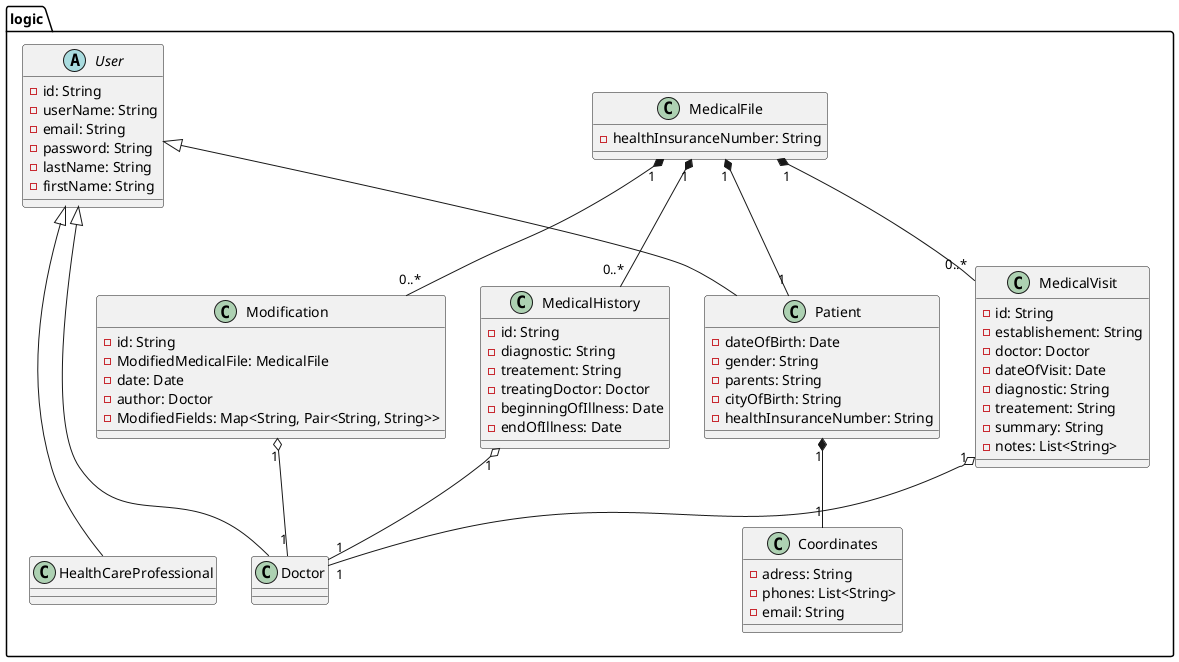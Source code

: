@startuml

package "logic"{

' User is abstract class
  abstract class User {
    -id: String
    -userName: String
    -email: String
    -password: String
    -lastName: String
    -firstName: String
  }
together{
  class Patient extends User {
    -dateOfBirth: Date
    -gender: String
    -parents: String
    -cityOfBirth: String
    -healthInsuranceNumber: String
  }


  class Coordinates {
    -adress: String
    -phones: List<String>
    -email: String
  }

  class MedicalFile {
    -healthInsuranceNumber: String
  }

  class MedicalHistory {
    -id: String
    -diagnostic: String
    -treatement: String
    -treatingDoctor: Doctor
    -beginningOfIllness: Date
    -endOfIllness: Date
  }

  class MedicalVisit {
    -id: String
    -establishement: String
    -doctor: Doctor
    -dateOfVisit: Date
    -diagnostic: String
    -treatement: String
    -summary: String
    -notes: List<String>
  }
}

together{
  class Doctor extends User {
  }

  class HealthCareProfessional extends User {
  }
}

  class Modification {
    -id: String
    -ModifiedMedicalFile: MedicalFile
    -date: Date
    -author: Doctor
    -ModifiedFields: Map<String, Pair<String, String>>
  }
}


Patient "1" *-- "1" Coordinates

MedicalFile "1" *-- "1" Patient
MedicalFile "1" *-- "0..*" MedicalVisit
MedicalFile "1" *-- "0..*" MedicalHistory

MedicalVisit "1" o-- "1" Doctor
MedicalHistory "1" o-- "1" Doctor
Modification "1" o-- "1" Doctor

MedicalFile "1" *-- "0..*" Modification


@enduml